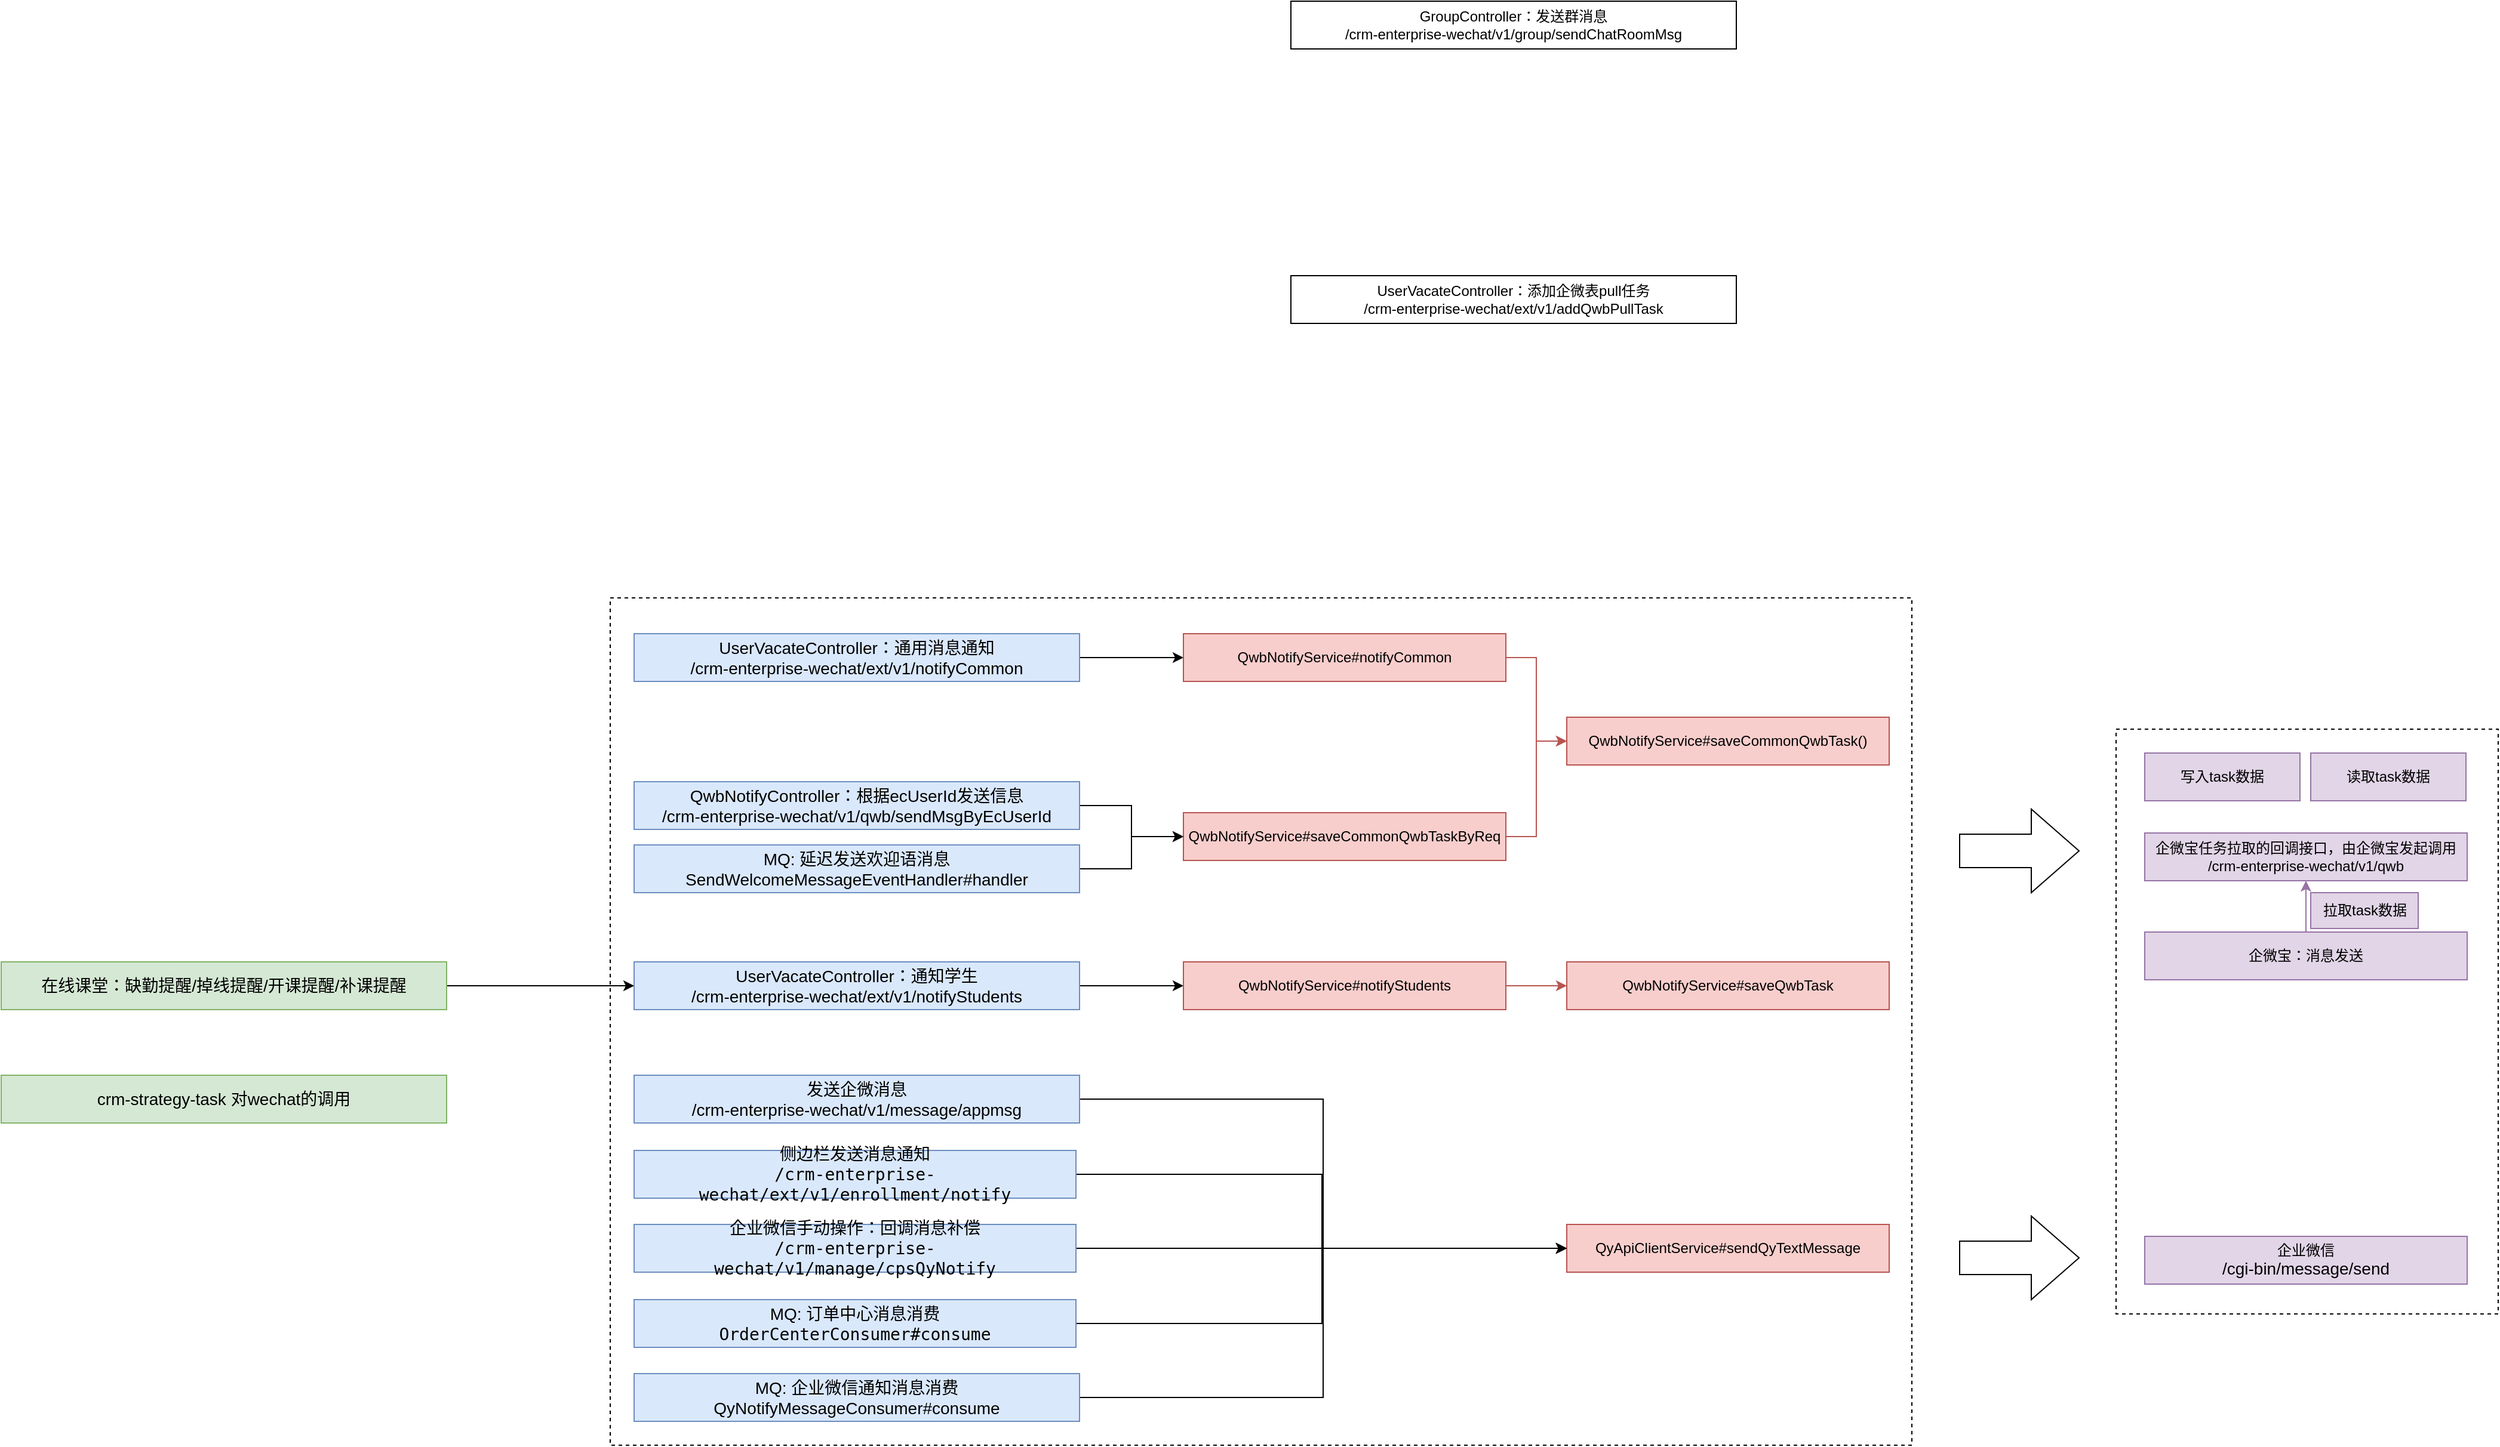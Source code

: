 <mxfile version="21.1.2" type="github">
  <diagram name="第 1 页" id="er9I0QnL_Se0PQcWxd1t">
    <mxGraphModel dx="3754" dy="2267" grid="1" gridSize="10" guides="1" tooltips="1" connect="1" arrows="1" fold="1" page="1" pageScale="1" pageWidth="827" pageHeight="1169" math="0" shadow="0">
      <root>
        <mxCell id="0" />
        <mxCell id="1" parent="0" />
        <mxCell id="ewofRc9dXVoDsyhrSTzK-48" value="" style="rounded=0;whiteSpace=wrap;html=1;labelBackgroundColor=#FFFFFF;fillColor=none;dashed=1;" vertex="1" parent="1">
          <mxGeometry x="301" y="350" width="320" height="490" as="geometry" />
        </mxCell>
        <mxCell id="ewofRc9dXVoDsyhrSTzK-10" style="edgeStyle=orthogonalEdgeStyle;rounded=0;orthogonalLoop=1;jettySize=auto;html=1;exitX=0.5;exitY=0;exitDx=0;exitDy=0;entryX=0.5;entryY=1;entryDx=0;entryDy=0;fillColor=#e1d5e7;strokeColor=#9673a6;" edge="1" parent="1" source="ewofRc9dXVoDsyhrSTzK-1" target="ewofRc9dXVoDsyhrSTzK-9">
          <mxGeometry relative="1" as="geometry" />
        </mxCell>
        <mxCell id="ewofRc9dXVoDsyhrSTzK-1" value="&lt;font style=&quot;&quot;&gt;企微宝：消息发送&lt;br&gt;&lt;/font&gt;" style="rounded=0;whiteSpace=wrap;html=1;fillColor=#e1d5e7;strokeColor=#9673a6;" vertex="1" parent="1">
          <mxGeometry x="325" y="520" width="270" height="40" as="geometry" />
        </mxCell>
        <mxCell id="ewofRc9dXVoDsyhrSTzK-2" value="&lt;font style=&quot;&quot;&gt;企业微信&lt;br&gt;&lt;span style=&quot;font-size: 14px;&quot;&gt;/cgi-bin/message/send&lt;/span&gt;&lt;br&gt;&lt;/font&gt;" style="rounded=0;whiteSpace=wrap;html=1;fillColor=#e1d5e7;strokeColor=#9673a6;" vertex="1" parent="1">
          <mxGeometry x="325" y="775" width="270" height="40" as="geometry" />
        </mxCell>
        <mxCell id="ewofRc9dXVoDsyhrSTzK-3" value="&lt;font style=&quot;&quot;&gt;QyApiClientService#sendQyTextMessage&lt;br&gt;&lt;/font&gt;" style="rounded=0;whiteSpace=wrap;html=1;fillColor=#f8cecc;strokeColor=#b85450;" vertex="1" parent="1">
          <mxGeometry x="-159" y="765" width="270" height="40" as="geometry" />
        </mxCell>
        <mxCell id="ewofRc9dXVoDsyhrSTzK-39" style="edgeStyle=orthogonalEdgeStyle;rounded=0;orthogonalLoop=1;jettySize=auto;html=1;exitX=1;exitY=0.5;exitDx=0;exitDy=0;entryX=0;entryY=0.5;entryDx=0;entryDy=0;" edge="1" parent="1" source="ewofRc9dXVoDsyhrSTzK-4" target="ewofRc9dXVoDsyhrSTzK-3">
          <mxGeometry relative="1" as="geometry" />
        </mxCell>
        <mxCell id="ewofRc9dXVoDsyhrSTzK-4" value="&lt;font style=&quot;font-size: 14px;&quot;&gt;发送企微消息&lt;br style=&quot;font-size: 14px;&quot;&gt;/crm-enterprise-wechat/v1/message/appmsg&lt;br style=&quot;font-size: 14px;&quot;&gt;&lt;/font&gt;" style="rounded=0;whiteSpace=wrap;html=1;fillColor=#dae8fc;strokeColor=#6c8ebf;fontSize=14;" vertex="1" parent="1">
          <mxGeometry x="-940" y="640" width="373" height="40" as="geometry" />
        </mxCell>
        <mxCell id="ewofRc9dXVoDsyhrSTzK-41" style="edgeStyle=orthogonalEdgeStyle;rounded=0;orthogonalLoop=1;jettySize=auto;html=1;exitX=1;exitY=0.5;exitDx=0;exitDy=0;entryX=0;entryY=0.5;entryDx=0;entryDy=0;" edge="1" parent="1" source="ewofRc9dXVoDsyhrSTzK-5" target="ewofRc9dXVoDsyhrSTzK-3">
          <mxGeometry relative="1" as="geometry">
            <Array as="points">
              <mxPoint x="-364" y="723" />
              <mxPoint x="-364" y="785" />
            </Array>
          </mxGeometry>
        </mxCell>
        <mxCell id="ewofRc9dXVoDsyhrSTzK-5" value="&lt;font style=&quot;font-size: 14px;&quot;&gt;侧边栏发送消息通知&lt;br style=&quot;font-size: 14px;&quot;&gt;&lt;font face=&quot;JetBrains Mono, monospace&quot; style=&quot;font-size: 14px;&quot;&gt;/crm-enterprise-wechat/ext/v1/enrollment/notify&lt;/font&gt;&lt;br style=&quot;font-size: 14px;&quot;&gt;&lt;/font&gt;" style="rounded=0;whiteSpace=wrap;html=1;fillColor=#dae8fc;strokeColor=#6c8ebf;fontSize=14;" vertex="1" parent="1">
          <mxGeometry x="-940" y="703" width="370" height="40" as="geometry" />
        </mxCell>
        <mxCell id="ewofRc9dXVoDsyhrSTzK-43" style="edgeStyle=orthogonalEdgeStyle;rounded=0;orthogonalLoop=1;jettySize=auto;html=1;exitX=1;exitY=0.5;exitDx=0;exitDy=0;entryX=0;entryY=0.5;entryDx=0;entryDy=0;" edge="1" parent="1" source="ewofRc9dXVoDsyhrSTzK-6" target="ewofRc9dXVoDsyhrSTzK-3">
          <mxGeometry relative="1" as="geometry">
            <Array as="points">
              <mxPoint x="-364" y="848" />
              <mxPoint x="-364" y="785" />
            </Array>
          </mxGeometry>
        </mxCell>
        <mxCell id="ewofRc9dXVoDsyhrSTzK-6" value="&lt;font style=&quot;font-size: 14px;&quot;&gt;MQ: 订单中心消息消费&lt;br style=&quot;font-size: 14px;&quot;&gt;&lt;font face=&quot;JetBrains Mono, monospace&quot; style=&quot;font-size: 14px;&quot;&gt;OrderCenterConsumer#consume&lt;/font&gt;&lt;br style=&quot;font-size: 14px;&quot;&gt;&lt;/font&gt;" style="rounded=0;whiteSpace=wrap;html=1;fillColor=#dae8fc;strokeColor=#6c8ebf;fontSize=14;" vertex="1" parent="1">
          <mxGeometry x="-940" y="828" width="370" height="40" as="geometry" />
        </mxCell>
        <mxCell id="ewofRc9dXVoDsyhrSTzK-42" style="edgeStyle=orthogonalEdgeStyle;rounded=0;orthogonalLoop=1;jettySize=auto;html=1;exitX=1;exitY=0.5;exitDx=0;exitDy=0;entryX=0;entryY=0.5;entryDx=0;entryDy=0;" edge="1" parent="1" source="ewofRc9dXVoDsyhrSTzK-7" target="ewofRc9dXVoDsyhrSTzK-3">
          <mxGeometry relative="1" as="geometry" />
        </mxCell>
        <mxCell id="ewofRc9dXVoDsyhrSTzK-7" value="&lt;font style=&quot;font-size: 14px;&quot;&gt;企业微信手动操作：回调消息补偿&lt;br style=&quot;font-size: 14px;&quot;&gt;&lt;font face=&quot;JetBrains Mono, monospace&quot; style=&quot;font-size: 14px;&quot;&gt;/crm-enterprise-wechat/v1/manage/cpsQyNotify&lt;/font&gt;&lt;br style=&quot;font-size: 14px;&quot;&gt;&lt;/font&gt;" style="rounded=0;whiteSpace=wrap;html=1;fillColor=#dae8fc;strokeColor=#6c8ebf;fontSize=14;" vertex="1" parent="1">
          <mxGeometry x="-940" y="765" width="370" height="40" as="geometry" />
        </mxCell>
        <mxCell id="ewofRc9dXVoDsyhrSTzK-44" style="edgeStyle=orthogonalEdgeStyle;rounded=0;orthogonalLoop=1;jettySize=auto;html=1;exitX=1;exitY=0.5;exitDx=0;exitDy=0;entryX=0;entryY=0.5;entryDx=0;entryDy=0;" edge="1" parent="1" source="ewofRc9dXVoDsyhrSTzK-8" target="ewofRc9dXVoDsyhrSTzK-3">
          <mxGeometry relative="1" as="geometry" />
        </mxCell>
        <mxCell id="ewofRc9dXVoDsyhrSTzK-8" value="&lt;font style=&quot;font-size: 14px;&quot;&gt;MQ: 企业微信通知消息消费&lt;br style=&quot;font-size: 14px;&quot;&gt;QyNotifyMessageConsumer#consume&lt;br style=&quot;font-size: 14px;&quot;&gt;&lt;/font&gt;" style="rounded=0;whiteSpace=wrap;html=1;fillColor=#dae8fc;strokeColor=#6c8ebf;fontSize=14;" vertex="1" parent="1">
          <mxGeometry x="-940" y="890" width="373" height="40" as="geometry" />
        </mxCell>
        <mxCell id="ewofRc9dXVoDsyhrSTzK-9" value="&lt;font style=&quot;&quot;&gt;企微宝任务拉取的回调接口，由企微宝发起调用&lt;br&gt;/crm-enterprise-wechat/v1/qwb&lt;br&gt;&lt;/font&gt;" style="rounded=0;whiteSpace=wrap;html=1;fillColor=#e1d5e7;strokeColor=#9673a6;" vertex="1" parent="1">
          <mxGeometry x="325" y="437" width="270" height="40" as="geometry" />
        </mxCell>
        <mxCell id="ewofRc9dXVoDsyhrSTzK-11" value="拉取task数据" style="text;html=1;align=center;verticalAlign=middle;resizable=0;points=[];autosize=1;strokeColor=#9673a6;fillColor=#e1d5e7;" vertex="1" parent="1">
          <mxGeometry x="464" y="487" width="90" height="30" as="geometry" />
        </mxCell>
        <mxCell id="ewofRc9dXVoDsyhrSTzK-12" value="&lt;font style=&quot;&quot;&gt;写入task数据&lt;br&gt;&lt;/font&gt;" style="rounded=0;whiteSpace=wrap;html=1;fillColor=#e1d5e7;strokeColor=#9673a6;" vertex="1" parent="1">
          <mxGeometry x="325" y="370" width="130" height="40" as="geometry" />
        </mxCell>
        <mxCell id="ewofRc9dXVoDsyhrSTzK-13" value="&lt;font style=&quot;&quot;&gt;读取task数据&lt;br&gt;&lt;/font&gt;" style="rounded=0;whiteSpace=wrap;html=1;fillColor=#e1d5e7;strokeColor=#9673a6;" vertex="1" parent="1">
          <mxGeometry x="464" y="370" width="130" height="40" as="geometry" />
        </mxCell>
        <mxCell id="ewofRc9dXVoDsyhrSTzK-14" value="&lt;font style=&quot;&quot;&gt;UserVacateController：添加企微表pull任务&lt;br&gt;/crm-enterprise-wechat/ext/v1/addQwbPullTask&lt;br&gt;&lt;/font&gt;" style="rounded=0;whiteSpace=wrap;html=1;" vertex="1" parent="1">
          <mxGeometry x="-390" y="-30" width="373" height="40" as="geometry" />
        </mxCell>
        <mxCell id="ewofRc9dXVoDsyhrSTzK-31" style="edgeStyle=orthogonalEdgeStyle;rounded=0;orthogonalLoop=1;jettySize=auto;html=1;exitX=1;exitY=0.5;exitDx=0;exitDy=0;entryX=0;entryY=0.5;entryDx=0;entryDy=0;" edge="1" parent="1" source="ewofRc9dXVoDsyhrSTzK-15" target="ewofRc9dXVoDsyhrSTzK-22">
          <mxGeometry relative="1" as="geometry" />
        </mxCell>
        <mxCell id="ewofRc9dXVoDsyhrSTzK-15" value="&lt;font style=&quot;font-size: 14px;&quot;&gt;UserVacateController：通知学生&lt;br style=&quot;font-size: 14px;&quot;&gt;/crm-enterprise-wechat/ext/v1/notifyStudents&lt;br style=&quot;font-size: 14px;&quot;&gt;&lt;/font&gt;" style="rounded=0;whiteSpace=wrap;html=1;fillColor=#dae8fc;strokeColor=#6c8ebf;fontSize=14;" vertex="1" parent="1">
          <mxGeometry x="-940" y="545" width="373" height="40" as="geometry" />
        </mxCell>
        <mxCell id="ewofRc9dXVoDsyhrSTzK-30" style="edgeStyle=orthogonalEdgeStyle;rounded=0;orthogonalLoop=1;jettySize=auto;html=1;exitX=1;exitY=0.5;exitDx=0;exitDy=0;entryX=0;entryY=0.5;entryDx=0;entryDy=0;" edge="1" parent="1" source="ewofRc9dXVoDsyhrSTzK-16" target="ewofRc9dXVoDsyhrSTzK-23">
          <mxGeometry relative="1" as="geometry" />
        </mxCell>
        <mxCell id="ewofRc9dXVoDsyhrSTzK-16" value="&lt;font style=&quot;font-size: 14px;&quot;&gt;UserVacateController：通用消息通知&lt;br style=&quot;font-size: 14px;&quot;&gt;/crm-enterprise-wechat/ext/v1/notifyCommon&lt;br style=&quot;font-size: 14px;&quot;&gt;&lt;/font&gt;" style="rounded=0;whiteSpace=wrap;html=1;fillColor=#dae8fc;strokeColor=#6c8ebf;fontSize=14;" vertex="1" parent="1">
          <mxGeometry x="-940" y="270" width="373" height="40" as="geometry" />
        </mxCell>
        <mxCell id="ewofRc9dXVoDsyhrSTzK-17" value="&lt;font style=&quot;&quot;&gt;GroupController：发送群消息&lt;br&gt;/crm-enterprise-wechat/v1/group/sendChatRoomMsg&lt;br&gt;&lt;/font&gt;" style="rounded=0;whiteSpace=wrap;html=1;" vertex="1" parent="1">
          <mxGeometry x="-390" y="-260" width="373" height="40" as="geometry" />
        </mxCell>
        <mxCell id="ewofRc9dXVoDsyhrSTzK-26" style="edgeStyle=orthogonalEdgeStyle;rounded=0;orthogonalLoop=1;jettySize=auto;html=1;exitX=1;exitY=0.5;exitDx=0;exitDy=0;entryX=0;entryY=0.5;entryDx=0;entryDy=0;" edge="1" parent="1" source="ewofRc9dXVoDsyhrSTzK-18" target="ewofRc9dXVoDsyhrSTzK-24">
          <mxGeometry relative="1" as="geometry" />
        </mxCell>
        <mxCell id="ewofRc9dXVoDsyhrSTzK-18" value="&lt;font style=&quot;font-size: 14px;&quot;&gt;QwbNotifyController：根据ecUserId发送信息&lt;br style=&quot;font-size: 14px;&quot;&gt;/crm-enterprise-wechat/v1/qwb/sendMsgByEcUserId&lt;br style=&quot;font-size: 14px;&quot;&gt;&lt;/font&gt;" style="rounded=0;whiteSpace=wrap;html=1;fillColor=#dae8fc;strokeColor=#6c8ebf;fontSize=14;" vertex="1" parent="1">
          <mxGeometry x="-940" y="394" width="373" height="40" as="geometry" />
        </mxCell>
        <mxCell id="ewofRc9dXVoDsyhrSTzK-20" value="&lt;font style=&quot;&quot;&gt;QwbNotifyService#saveCommonQwbTask()&lt;br&gt;&lt;/font&gt;" style="rounded=0;whiteSpace=wrap;html=1;fillColor=#f8cecc;strokeColor=#b85450;" vertex="1" parent="1">
          <mxGeometry x="-159" y="340" width="270" height="40" as="geometry" />
        </mxCell>
        <mxCell id="ewofRc9dXVoDsyhrSTzK-21" value="&lt;font style=&quot;&quot;&gt;QwbNotifyService#saveQwbTask&lt;br&gt;&lt;/font&gt;" style="rounded=0;whiteSpace=wrap;html=1;fillColor=#f8cecc;strokeColor=#b85450;" vertex="1" parent="1">
          <mxGeometry x="-159" y="545" width="270" height="40" as="geometry" />
        </mxCell>
        <mxCell id="ewofRc9dXVoDsyhrSTzK-38" style="edgeStyle=orthogonalEdgeStyle;rounded=0;orthogonalLoop=1;jettySize=auto;html=1;exitX=1;exitY=0.5;exitDx=0;exitDy=0;entryX=0;entryY=0.5;entryDx=0;entryDy=0;fillColor=#f8cecc;strokeColor=#b85450;" edge="1" parent="1" source="ewofRc9dXVoDsyhrSTzK-22" target="ewofRc9dXVoDsyhrSTzK-21">
          <mxGeometry relative="1" as="geometry" />
        </mxCell>
        <mxCell id="ewofRc9dXVoDsyhrSTzK-22" value="&lt;font style=&quot;&quot;&gt;QwbNotifyService#notifyStudents&lt;br&gt;&lt;/font&gt;" style="rounded=0;whiteSpace=wrap;html=1;fillColor=#f8cecc;strokeColor=#b85450;" vertex="1" parent="1">
          <mxGeometry x="-480" y="545" width="270" height="40" as="geometry" />
        </mxCell>
        <mxCell id="ewofRc9dXVoDsyhrSTzK-34" style="edgeStyle=orthogonalEdgeStyle;rounded=0;orthogonalLoop=1;jettySize=auto;html=1;exitX=1;exitY=0.5;exitDx=0;exitDy=0;entryX=0;entryY=0.5;entryDx=0;entryDy=0;fillColor=#f8cecc;strokeColor=#b85450;" edge="1" parent="1" source="ewofRc9dXVoDsyhrSTzK-23" target="ewofRc9dXVoDsyhrSTzK-20">
          <mxGeometry relative="1" as="geometry" />
        </mxCell>
        <mxCell id="ewofRc9dXVoDsyhrSTzK-23" value="&lt;font style=&quot;&quot;&gt;QwbNotifyService#notifyCommon&lt;br&gt;&lt;/font&gt;" style="rounded=0;whiteSpace=wrap;html=1;fillColor=#f8cecc;strokeColor=#b85450;" vertex="1" parent="1">
          <mxGeometry x="-480" y="270" width="270" height="40" as="geometry" />
        </mxCell>
        <mxCell id="ewofRc9dXVoDsyhrSTzK-36" style="edgeStyle=orthogonalEdgeStyle;rounded=0;orthogonalLoop=1;jettySize=auto;html=1;exitX=1;exitY=0.5;exitDx=0;exitDy=0;entryX=0;entryY=0.5;entryDx=0;entryDy=0;fillColor=#f8cecc;strokeColor=#b85450;" edge="1" parent="1" source="ewofRc9dXVoDsyhrSTzK-24" target="ewofRc9dXVoDsyhrSTzK-20">
          <mxGeometry relative="1" as="geometry" />
        </mxCell>
        <mxCell id="ewofRc9dXVoDsyhrSTzK-24" value="&lt;font style=&quot;&quot;&gt;QwbNotifyService#saveCommonQwbTaskByReq&lt;br&gt;&lt;/font&gt;" style="rounded=0;whiteSpace=wrap;html=1;fillColor=#f8cecc;strokeColor=#b85450;" vertex="1" parent="1">
          <mxGeometry x="-480" y="420" width="270" height="40" as="geometry" />
        </mxCell>
        <mxCell id="ewofRc9dXVoDsyhrSTzK-29" style="edgeStyle=orthogonalEdgeStyle;rounded=0;orthogonalLoop=1;jettySize=auto;html=1;exitX=1;exitY=0.5;exitDx=0;exitDy=0;entryX=0;entryY=0.5;entryDx=0;entryDy=0;" edge="1" parent="1" source="ewofRc9dXVoDsyhrSTzK-25" target="ewofRc9dXVoDsyhrSTzK-24">
          <mxGeometry relative="1" as="geometry" />
        </mxCell>
        <mxCell id="ewofRc9dXVoDsyhrSTzK-25" value="&lt;font style=&quot;font-size: 14px;&quot;&gt;&lt;div style=&quot;font-size: 14px;&quot;&gt;MQ: 延迟发送欢迎语消息&lt;/div&gt;&lt;div style=&quot;font-size: 14px;&quot;&gt;SendWelcomeMessageEventHandler#handler&lt;/div&gt;&lt;/font&gt;" style="rounded=0;whiteSpace=wrap;html=1;fillColor=#dae8fc;strokeColor=#6c8ebf;fontSize=14;" vertex="1" parent="1">
          <mxGeometry x="-940" y="447" width="373" height="40" as="geometry" />
        </mxCell>
        <mxCell id="ewofRc9dXVoDsyhrSTzK-46" style="edgeStyle=orthogonalEdgeStyle;rounded=0;orthogonalLoop=1;jettySize=auto;html=1;exitX=1;exitY=0.5;exitDx=0;exitDy=0;fontSize=14;" edge="1" parent="1" source="ewofRc9dXVoDsyhrSTzK-45" target="ewofRc9dXVoDsyhrSTzK-15">
          <mxGeometry relative="1" as="geometry" />
        </mxCell>
        <mxCell id="ewofRc9dXVoDsyhrSTzK-45" value="&lt;font style=&quot;font-size: 14px;&quot;&gt;在线课堂：缺勤提醒/掉线提醒/开课提醒/补课提醒&lt;br style=&quot;font-size: 14px;&quot;&gt;&lt;/font&gt;" style="rounded=0;whiteSpace=wrap;html=1;fillColor=#d5e8d4;strokeColor=#82b366;fontSize=14;" vertex="1" parent="1">
          <mxGeometry x="-1470" y="545" width="373" height="40" as="geometry" />
        </mxCell>
        <mxCell id="ewofRc9dXVoDsyhrSTzK-47" value="&lt;font style=&quot;font-size: 14px;&quot;&gt;crm-strategy-task 对wechat的调用&lt;br style=&quot;font-size: 14px;&quot;&gt;&lt;/font&gt;" style="rounded=0;whiteSpace=wrap;html=1;fillColor=#d5e8d4;strokeColor=#82b366;fontSize=14;" vertex="1" parent="1">
          <mxGeometry x="-1470" y="640" width="373" height="40" as="geometry" />
        </mxCell>
        <mxCell id="ewofRc9dXVoDsyhrSTzK-49" value="" style="rounded=0;whiteSpace=wrap;html=1;labelBackgroundColor=#FFFFFF;fillColor=none;dashed=1;" vertex="1" parent="1">
          <mxGeometry x="-960" y="240" width="1090" height="710" as="geometry" />
        </mxCell>
        <mxCell id="ewofRc9dXVoDsyhrSTzK-52" value="" style="html=1;shadow=0;dashed=0;align=center;verticalAlign=middle;shape=mxgraph.arrows2.arrow;dy=0.6;dx=40;notch=0;" vertex="1" parent="1">
          <mxGeometry x="170" y="417" width="100" height="70" as="geometry" />
        </mxCell>
        <mxCell id="ewofRc9dXVoDsyhrSTzK-53" value="" style="html=1;shadow=0;dashed=0;align=center;verticalAlign=middle;shape=mxgraph.arrows2.arrow;dy=0.6;dx=40;notch=0;" vertex="1" parent="1">
          <mxGeometry x="170" y="758" width="100" height="70" as="geometry" />
        </mxCell>
      </root>
    </mxGraphModel>
  </diagram>
</mxfile>
